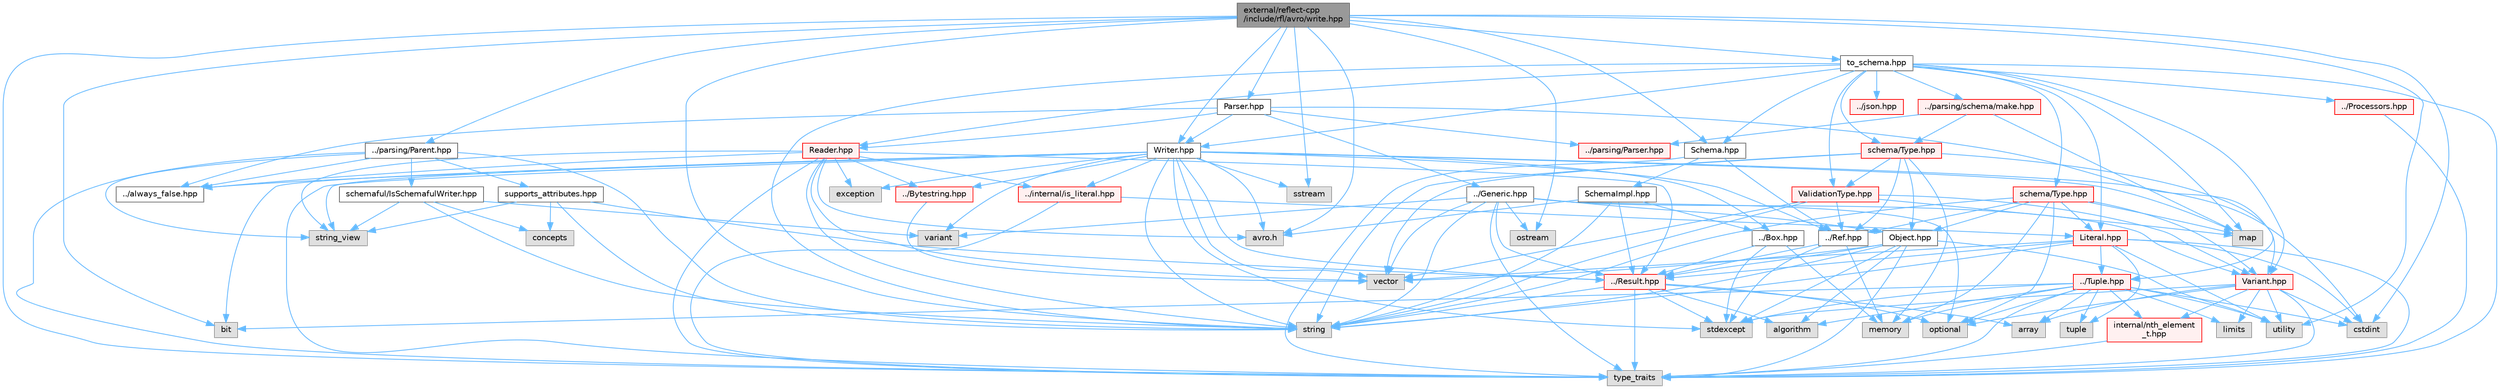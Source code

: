 digraph "external/reflect-cpp/include/rfl/avro/write.hpp"
{
 // LATEX_PDF_SIZE
  bgcolor="transparent";
  edge [fontname=Helvetica,fontsize=10,labelfontname=Helvetica,labelfontsize=10];
  node [fontname=Helvetica,fontsize=10,shape=box,height=0.2,width=0.4];
  Node1 [id="Node000001",label="external/reflect-cpp\l/include/rfl/avro/write.hpp",height=0.2,width=0.4,color="gray40", fillcolor="grey60", style="filled", fontcolor="black",tooltip=" "];
  Node1 -> Node2 [id="edge1_Node000001_Node000002",color="steelblue1",style="solid",tooltip=" "];
  Node2 [id="Node000002",label="avro.h",height=0.2,width=0.4,color="grey60", fillcolor="#E0E0E0", style="filled",tooltip=" "];
  Node1 -> Node3 [id="edge2_Node000001_Node000003",color="steelblue1",style="solid",tooltip=" "];
  Node3 [id="Node000003",label="bit",height=0.2,width=0.4,color="grey60", fillcolor="#E0E0E0", style="filled",tooltip=" "];
  Node1 -> Node4 [id="edge3_Node000001_Node000004",color="steelblue1",style="solid",tooltip=" "];
  Node4 [id="Node000004",label="cstdint",height=0.2,width=0.4,color="grey60", fillcolor="#E0E0E0", style="filled",tooltip=" "];
  Node1 -> Node5 [id="edge4_Node000001_Node000005",color="steelblue1",style="solid",tooltip=" "];
  Node5 [id="Node000005",label="ostream",height=0.2,width=0.4,color="grey60", fillcolor="#E0E0E0", style="filled",tooltip=" "];
  Node1 -> Node6 [id="edge5_Node000001_Node000006",color="steelblue1",style="solid",tooltip=" "];
  Node6 [id="Node000006",label="sstream",height=0.2,width=0.4,color="grey60", fillcolor="#E0E0E0", style="filled",tooltip=" "];
  Node1 -> Node7 [id="edge6_Node000001_Node000007",color="steelblue1",style="solid",tooltip=" "];
  Node7 [id="Node000007",label="string",height=0.2,width=0.4,color="grey60", fillcolor="#E0E0E0", style="filled",tooltip=" "];
  Node1 -> Node8 [id="edge7_Node000001_Node000008",color="steelblue1",style="solid",tooltip=" "];
  Node8 [id="Node000008",label="type_traits",height=0.2,width=0.4,color="grey60", fillcolor="#E0E0E0", style="filled",tooltip=" "];
  Node1 -> Node9 [id="edge8_Node000001_Node000009",color="steelblue1",style="solid",tooltip=" "];
  Node9 [id="Node000009",label="utility",height=0.2,width=0.4,color="grey60", fillcolor="#E0E0E0", style="filled",tooltip=" "];
  Node1 -> Node10 [id="edge9_Node000001_Node000010",color="steelblue1",style="solid",tooltip=" "];
  Node10 [id="Node000010",label="../parsing/Parent.hpp",height=0.2,width=0.4,color="grey40", fillcolor="white", style="filled",URL="$_parent_8hpp.html",tooltip=" "];
  Node10 -> Node7 [id="edge10_Node000010_Node000007",color="steelblue1",style="solid",tooltip=" "];
  Node10 -> Node11 [id="edge11_Node000010_Node000011",color="steelblue1",style="solid",tooltip=" "];
  Node11 [id="Node000011",label="string_view",height=0.2,width=0.4,color="grey60", fillcolor="#E0E0E0", style="filled",tooltip=" "];
  Node10 -> Node8 [id="edge12_Node000010_Node000008",color="steelblue1",style="solid",tooltip=" "];
  Node10 -> Node12 [id="edge13_Node000010_Node000012",color="steelblue1",style="solid",tooltip=" "];
  Node12 [id="Node000012",label="../always_false.hpp",height=0.2,width=0.4,color="grey40", fillcolor="white", style="filled",URL="$always__false_8hpp.html",tooltip=" "];
  Node10 -> Node13 [id="edge14_Node000010_Node000013",color="steelblue1",style="solid",tooltip=" "];
  Node13 [id="Node000013",label="schemaful/IsSchemafulWriter.hpp",height=0.2,width=0.4,color="grey40", fillcolor="white", style="filled",URL="$_is_schemaful_writer_8hpp.html",tooltip=" "];
  Node13 -> Node14 [id="edge15_Node000013_Node000014",color="steelblue1",style="solid",tooltip=" "];
  Node14 [id="Node000014",label="concepts",height=0.2,width=0.4,color="grey60", fillcolor="#E0E0E0", style="filled",tooltip=" "];
  Node13 -> Node7 [id="edge16_Node000013_Node000007",color="steelblue1",style="solid",tooltip=" "];
  Node13 -> Node11 [id="edge17_Node000013_Node000011",color="steelblue1",style="solid",tooltip=" "];
  Node13 -> Node15 [id="edge18_Node000013_Node000015",color="steelblue1",style="solid",tooltip=" "];
  Node15 [id="Node000015",label="variant",height=0.2,width=0.4,color="grey60", fillcolor="#E0E0E0", style="filled",tooltip=" "];
  Node10 -> Node16 [id="edge19_Node000010_Node000016",color="steelblue1",style="solid",tooltip=" "];
  Node16 [id="Node000016",label="supports_attributes.hpp",height=0.2,width=0.4,color="grey40", fillcolor="white", style="filled",URL="$supports__attributes_8hpp.html",tooltip=" "];
  Node16 -> Node14 [id="edge20_Node000016_Node000014",color="steelblue1",style="solid",tooltip=" "];
  Node16 -> Node7 [id="edge21_Node000016_Node000007",color="steelblue1",style="solid",tooltip=" "];
  Node16 -> Node11 [id="edge22_Node000016_Node000011",color="steelblue1",style="solid",tooltip=" "];
  Node16 -> Node17 [id="edge23_Node000016_Node000017",color="steelblue1",style="solid",tooltip=" "];
  Node17 [id="Node000017",label="../Result.hpp",height=0.2,width=0.4,color="red", fillcolor="#FFF0F0", style="filled",URL="$_result_8hpp.html",tooltip=" "];
  Node17 -> Node18 [id="edge24_Node000017_Node000018",color="steelblue1",style="solid",tooltip=" "];
  Node18 [id="Node000018",label="algorithm",height=0.2,width=0.4,color="grey60", fillcolor="#E0E0E0", style="filled",tooltip=" "];
  Node17 -> Node19 [id="edge25_Node000017_Node000019",color="steelblue1",style="solid",tooltip=" "];
  Node19 [id="Node000019",label="array",height=0.2,width=0.4,color="grey60", fillcolor="#E0E0E0", style="filled",tooltip=" "];
  Node17 -> Node23 [id="edge26_Node000017_Node000023",color="steelblue1",style="solid",tooltip=" "];
  Node23 [id="Node000023",label="optional",height=0.2,width=0.4,color="grey60", fillcolor="#E0E0E0", style="filled",tooltip=" "];
  Node17 -> Node24 [id="edge27_Node000017_Node000024",color="steelblue1",style="solid",tooltip=" "];
  Node24 [id="Node000024",label="stdexcept",height=0.2,width=0.4,color="grey60", fillcolor="#E0E0E0", style="filled",tooltip=" "];
  Node17 -> Node7 [id="edge28_Node000017_Node000007",color="steelblue1",style="solid",tooltip=" "];
  Node17 -> Node8 [id="edge29_Node000017_Node000008",color="steelblue1",style="solid",tooltip=" "];
  Node1 -> Node25 [id="edge30_Node000001_Node000025",color="steelblue1",style="solid",tooltip=" "];
  Node25 [id="Node000025",label="Parser.hpp",height=0.2,width=0.4,color="grey40", fillcolor="white", style="filled",URL="$avro_2_parser_8hpp.html",tooltip=" "];
  Node25 -> Node26 [id="edge31_Node000025_Node000026",color="steelblue1",style="solid",tooltip=" "];
  Node26 [id="Node000026",label="../Generic.hpp",height=0.2,width=0.4,color="grey40", fillcolor="white", style="filled",URL="$_generic_8hpp.html",tooltip=" "];
  Node26 -> Node23 [id="edge32_Node000026_Node000023",color="steelblue1",style="solid",tooltip=" "];
  Node26 -> Node5 [id="edge33_Node000026_Node000005",color="steelblue1",style="solid",tooltip=" "];
  Node26 -> Node7 [id="edge34_Node000026_Node000007",color="steelblue1",style="solid",tooltip=" "];
  Node26 -> Node8 [id="edge35_Node000026_Node000008",color="steelblue1",style="solid",tooltip=" "];
  Node26 -> Node15 [id="edge36_Node000026_Node000015",color="steelblue1",style="solid",tooltip=" "];
  Node26 -> Node27 [id="edge37_Node000026_Node000027",color="steelblue1",style="solid",tooltip=" "];
  Node27 [id="Node000027",label="vector",height=0.2,width=0.4,color="grey60", fillcolor="#E0E0E0", style="filled",tooltip=" "];
  Node26 -> Node28 [id="edge38_Node000026_Node000028",color="steelblue1",style="solid",tooltip=" "];
  Node28 [id="Node000028",label="Object.hpp",height=0.2,width=0.4,color="grey40", fillcolor="white", style="filled",URL="$_object_8hpp.html",tooltip=" "];
  Node28 -> Node18 [id="edge39_Node000028_Node000018",color="steelblue1",style="solid",tooltip=" "];
  Node28 -> Node24 [id="edge40_Node000028_Node000024",color="steelblue1",style="solid",tooltip=" "];
  Node28 -> Node7 [id="edge41_Node000028_Node000007",color="steelblue1",style="solid",tooltip=" "];
  Node28 -> Node8 [id="edge42_Node000028_Node000008",color="steelblue1",style="solid",tooltip=" "];
  Node28 -> Node9 [id="edge43_Node000028_Node000009",color="steelblue1",style="solid",tooltip=" "];
  Node28 -> Node27 [id="edge44_Node000028_Node000027",color="steelblue1",style="solid",tooltip=" "];
  Node28 -> Node17 [id="edge45_Node000028_Node000017",color="steelblue1",style="solid",tooltip=" "];
  Node26 -> Node17 [id="edge46_Node000026_Node000017",color="steelblue1",style="solid",tooltip=" "];
  Node26 -> Node29 [id="edge47_Node000026_Node000029",color="steelblue1",style="solid",tooltip=" "];
  Node29 [id="Node000029",label="Variant.hpp",height=0.2,width=0.4,color="red", fillcolor="#FFF0F0", style="filled",URL="$_variant_8hpp.html",tooltip=" "];
  Node29 -> Node19 [id="edge48_Node000029_Node000019",color="steelblue1",style="solid",tooltip=" "];
  Node29 -> Node4 [id="edge49_Node000029_Node000004",color="steelblue1",style="solid",tooltip=" "];
  Node29 -> Node30 [id="edge50_Node000029_Node000030",color="steelblue1",style="solid",tooltip=" "];
  Node30 [id="Node000030",label="limits",height=0.2,width=0.4,color="grey60", fillcolor="#E0E0E0", style="filled",tooltip=" "];
  Node29 -> Node23 [id="edge51_Node000029_Node000023",color="steelblue1",style="solid",tooltip=" "];
  Node29 -> Node24 [id="edge52_Node000029_Node000024",color="steelblue1",style="solid",tooltip=" "];
  Node29 -> Node8 [id="edge53_Node000029_Node000008",color="steelblue1",style="solid",tooltip=" "];
  Node29 -> Node9 [id="edge54_Node000029_Node000009",color="steelblue1",style="solid",tooltip=" "];
  Node29 -> Node32 [id="edge55_Node000029_Node000032",color="steelblue1",style="solid",tooltip=" "];
  Node32 [id="Node000032",label="internal/nth_element\l_t.hpp",height=0.2,width=0.4,color="red", fillcolor="#FFF0F0", style="filled",URL="$nth__element__t_8hpp.html",tooltip=" "];
  Node32 -> Node8 [id="edge56_Node000032_Node000008",color="steelblue1",style="solid",tooltip=" "];
  Node25 -> Node39 [id="edge57_Node000025_Node000039",color="steelblue1",style="solid",tooltip=" "];
  Node39 [id="Node000039",label="../Tuple.hpp",height=0.2,width=0.4,color="red", fillcolor="#FFF0F0", style="filled",URL="$_tuple_8hpp.html",tooltip=" "];
  Node39 -> Node18 [id="edge58_Node000039_Node000018",color="steelblue1",style="solid",tooltip=" "];
  Node39 -> Node19 [id="edge59_Node000039_Node000019",color="steelblue1",style="solid",tooltip=" "];
  Node39 -> Node3 [id="edge60_Node000039_Node000003",color="steelblue1",style="solid",tooltip=" "];
  Node39 -> Node4 [id="edge61_Node000039_Node000004",color="steelblue1",style="solid",tooltip=" "];
  Node39 -> Node30 [id="edge62_Node000039_Node000030",color="steelblue1",style="solid",tooltip=" "];
  Node39 -> Node40 [id="edge63_Node000039_Node000040",color="steelblue1",style="solid",tooltip=" "];
  Node40 [id="Node000040",label="memory",height=0.2,width=0.4,color="grey60", fillcolor="#E0E0E0", style="filled",tooltip=" "];
  Node39 -> Node23 [id="edge64_Node000039_Node000023",color="steelblue1",style="solid",tooltip=" "];
  Node39 -> Node24 [id="edge65_Node000039_Node000024",color="steelblue1",style="solid",tooltip=" "];
  Node39 -> Node34 [id="edge66_Node000039_Node000034",color="steelblue1",style="solid",tooltip=" "];
  Node34 [id="Node000034",label="tuple",height=0.2,width=0.4,color="grey60", fillcolor="#E0E0E0", style="filled",tooltip=" "];
  Node39 -> Node8 [id="edge67_Node000039_Node000008",color="steelblue1",style="solid",tooltip=" "];
  Node39 -> Node9 [id="edge68_Node000039_Node000009",color="steelblue1",style="solid",tooltip=" "];
  Node39 -> Node32 [id="edge69_Node000039_Node000032",color="steelblue1",style="solid",tooltip=" "];
  Node25 -> Node12 [id="edge70_Node000025_Node000012",color="steelblue1",style="solid",tooltip=" "];
  Node25 -> Node42 [id="edge71_Node000025_Node000042",color="steelblue1",style="solid",tooltip=" "];
  Node42 [id="Node000042",label="../parsing/Parser.hpp",height=0.2,width=0.4,color="red", fillcolor="#FFF0F0", style="filled",URL="$parsing_2_parser_8hpp.html",tooltip=" "];
  Node25 -> Node245 [id="edge72_Node000025_Node000245",color="steelblue1",style="solid",tooltip=" "];
  Node245 [id="Node000245",label="Reader.hpp",height=0.2,width=0.4,color="red", fillcolor="#FFF0F0", style="filled",URL="$avro_2_reader_8hpp.html",tooltip=" "];
  Node245 -> Node2 [id="edge73_Node000245_Node000002",color="steelblue1",style="solid",tooltip=" "];
  Node245 -> Node246 [id="edge74_Node000245_Node000246",color="steelblue1",style="solid",tooltip=" "];
  Node246 [id="Node000246",label="exception",height=0.2,width=0.4,color="grey60", fillcolor="#E0E0E0", style="filled",tooltip=" "];
  Node245 -> Node7 [id="edge75_Node000245_Node000007",color="steelblue1",style="solid",tooltip=" "];
  Node245 -> Node11 [id="edge76_Node000245_Node000011",color="steelblue1",style="solid",tooltip=" "];
  Node245 -> Node8 [id="edge77_Node000245_Node000008",color="steelblue1",style="solid",tooltip=" "];
  Node245 -> Node27 [id="edge78_Node000245_Node000027",color="steelblue1",style="solid",tooltip=" "];
  Node245 -> Node71 [id="edge79_Node000245_Node000071",color="steelblue1",style="solid",tooltip=" "];
  Node71 [id="Node000071",label="../Bytestring.hpp",height=0.2,width=0.4,color="red", fillcolor="#FFF0F0", style="filled",URL="$_bytestring_8hpp.html",tooltip=" "];
  Node71 -> Node27 [id="edge80_Node000071_Node000027",color="steelblue1",style="solid",tooltip=" "];
  Node245 -> Node17 [id="edge81_Node000245_Node000017",color="steelblue1",style="solid",tooltip=" "];
  Node245 -> Node12 [id="edge82_Node000245_Node000012",color="steelblue1",style="solid",tooltip=" "];
  Node245 -> Node148 [id="edge83_Node000245_Node000148",color="steelblue1",style="solid",tooltip=" "];
  Node148 [id="Node000148",label="../internal/is_literal.hpp",height=0.2,width=0.4,color="red", fillcolor="#FFF0F0", style="filled",URL="$is__literal_8hpp.html",tooltip=" "];
  Node148 -> Node8 [id="edge84_Node000148_Node000008",color="steelblue1",style="solid",tooltip=" "];
  Node148 -> Node78 [id="edge85_Node000148_Node000078",color="steelblue1",style="solid",tooltip=" "];
  Node78 [id="Node000078",label="Literal.hpp",height=0.2,width=0.4,color="red", fillcolor="#FFF0F0", style="filled",URL="$_literal_8hpp.html",tooltip=" "];
  Node78 -> Node4 [id="edge86_Node000078_Node000004",color="steelblue1",style="solid",tooltip=" "];
  Node78 -> Node7 [id="edge87_Node000078_Node000007",color="steelblue1",style="solid",tooltip=" "];
  Node78 -> Node34 [id="edge88_Node000078_Node000034",color="steelblue1",style="solid",tooltip=" "];
  Node78 -> Node8 [id="edge89_Node000078_Node000008",color="steelblue1",style="solid",tooltip=" "];
  Node78 -> Node9 [id="edge90_Node000078_Node000009",color="steelblue1",style="solid",tooltip=" "];
  Node78 -> Node27 [id="edge91_Node000078_Node000027",color="steelblue1",style="solid",tooltip=" "];
  Node78 -> Node17 [id="edge92_Node000078_Node000017",color="steelblue1",style="solid",tooltip=" "];
  Node78 -> Node39 [id="edge93_Node000078_Node000039",color="steelblue1",style="solid",tooltip=" "];
  Node25 -> Node247 [id="edge94_Node000025_Node000247",color="steelblue1",style="solid",tooltip=" "];
  Node247 [id="Node000247",label="Writer.hpp",height=0.2,width=0.4,color="grey40", fillcolor="white", style="filled",URL="$avro_2_writer_8hpp.html",tooltip=" "];
  Node247 -> Node2 [id="edge95_Node000247_Node000002",color="steelblue1",style="solid",tooltip=" "];
  Node247 -> Node3 [id="edge96_Node000247_Node000003",color="steelblue1",style="solid",tooltip=" "];
  Node247 -> Node4 [id="edge97_Node000247_Node000004",color="steelblue1",style="solid",tooltip=" "];
  Node247 -> Node246 [id="edge98_Node000247_Node000246",color="steelblue1",style="solid",tooltip=" "];
  Node247 -> Node44 [id="edge99_Node000247_Node000044",color="steelblue1",style="solid",tooltip=" "];
  Node44 [id="Node000044",label="map",height=0.2,width=0.4,color="grey60", fillcolor="#E0E0E0", style="filled",tooltip=" "];
  Node247 -> Node6 [id="edge100_Node000247_Node000006",color="steelblue1",style="solid",tooltip=" "];
  Node247 -> Node24 [id="edge101_Node000247_Node000024",color="steelblue1",style="solid",tooltip=" "];
  Node247 -> Node7 [id="edge102_Node000247_Node000007",color="steelblue1",style="solid",tooltip=" "];
  Node247 -> Node11 [id="edge103_Node000247_Node000011",color="steelblue1",style="solid",tooltip=" "];
  Node247 -> Node8 [id="edge104_Node000247_Node000008",color="steelblue1",style="solid",tooltip=" "];
  Node247 -> Node15 [id="edge105_Node000247_Node000015",color="steelblue1",style="solid",tooltip=" "];
  Node247 -> Node27 [id="edge106_Node000247_Node000027",color="steelblue1",style="solid",tooltip=" "];
  Node247 -> Node68 [id="edge107_Node000247_Node000068",color="steelblue1",style="solid",tooltip=" "];
  Node68 [id="Node000068",label="../Box.hpp",height=0.2,width=0.4,color="grey40", fillcolor="white", style="filled",URL="$_box_8hpp.html",tooltip=" "];
  Node68 -> Node40 [id="edge108_Node000068_Node000040",color="steelblue1",style="solid",tooltip=" "];
  Node68 -> Node24 [id="edge109_Node000068_Node000024",color="steelblue1",style="solid",tooltip=" "];
  Node68 -> Node17 [id="edge110_Node000068_Node000017",color="steelblue1",style="solid",tooltip=" "];
  Node247 -> Node71 [id="edge111_Node000247_Node000071",color="steelblue1",style="solid",tooltip=" "];
  Node247 -> Node45 [id="edge112_Node000247_Node000045",color="steelblue1",style="solid",tooltip=" "];
  Node45 [id="Node000045",label="../Ref.hpp",height=0.2,width=0.4,color="grey40", fillcolor="white", style="filled",URL="$_ref_8hpp.html",tooltip=" "];
  Node45 -> Node40 [id="edge113_Node000045_Node000040",color="steelblue1",style="solid",tooltip=" "];
  Node45 -> Node24 [id="edge114_Node000045_Node000024",color="steelblue1",style="solid",tooltip=" "];
  Node45 -> Node17 [id="edge115_Node000045_Node000017",color="steelblue1",style="solid",tooltip=" "];
  Node247 -> Node17 [id="edge116_Node000247_Node000017",color="steelblue1",style="solid",tooltip=" "];
  Node247 -> Node12 [id="edge117_Node000247_Node000012",color="steelblue1",style="solid",tooltip=" "];
  Node247 -> Node148 [id="edge118_Node000247_Node000148",color="steelblue1",style="solid",tooltip=" "];
  Node1 -> Node248 [id="edge119_Node000001_Node000248",color="steelblue1",style="solid",tooltip=" "];
  Node248 [id="Node000248",label="Schema.hpp",height=0.2,width=0.4,color="grey40", fillcolor="white", style="filled",URL="$avro_2_schema_8hpp.html",tooltip=" "];
  Node248 -> Node8 [id="edge120_Node000248_Node000008",color="steelblue1",style="solid",tooltip=" "];
  Node248 -> Node45 [id="edge121_Node000248_Node000045",color="steelblue1",style="solid",tooltip=" "];
  Node248 -> Node249 [id="edge122_Node000248_Node000249",color="steelblue1",style="solid",tooltip=" "];
  Node249 [id="Node000249",label="SchemaImpl.hpp",height=0.2,width=0.4,color="grey40", fillcolor="white", style="filled",URL="$avro_2_schema_impl_8hpp.html",tooltip=" "];
  Node249 -> Node2 [id="edge123_Node000249_Node000002",color="steelblue1",style="solid",tooltip=" "];
  Node249 -> Node7 [id="edge124_Node000249_Node000007",color="steelblue1",style="solid",tooltip=" "];
  Node249 -> Node68 [id="edge125_Node000249_Node000068",color="steelblue1",style="solid",tooltip=" "];
  Node249 -> Node17 [id="edge126_Node000249_Node000017",color="steelblue1",style="solid",tooltip=" "];
  Node1 -> Node247 [id="edge127_Node000001_Node000247",color="steelblue1",style="solid",tooltip=" "];
  Node1 -> Node250 [id="edge128_Node000001_Node000250",color="steelblue1",style="solid",tooltip=" "];
  Node250 [id="Node000250",label="to_schema.hpp",height=0.2,width=0.4,color="grey40", fillcolor="white", style="filled",URL="$avro_2to__schema_8hpp.html",tooltip=" "];
  Node250 -> Node44 [id="edge129_Node000250_Node000044",color="steelblue1",style="solid",tooltip=" "];
  Node250 -> Node7 [id="edge130_Node000250_Node000007",color="steelblue1",style="solid",tooltip=" "];
  Node250 -> Node8 [id="edge131_Node000250_Node000008",color="steelblue1",style="solid",tooltip=" "];
  Node250 -> Node78 [id="edge132_Node000250_Node000078",color="steelblue1",style="solid",tooltip=" "];
  Node250 -> Node156 [id="edge133_Node000250_Node000156",color="steelblue1",style="solid",tooltip=" "];
  Node156 [id="Node000156",label="../Processors.hpp",height=0.2,width=0.4,color="red", fillcolor="#FFF0F0", style="filled",URL="$_processors_8hpp.html",tooltip=" "];
  Node156 -> Node8 [id="edge134_Node000156_Node000008",color="steelblue1",style="solid",tooltip=" "];
  Node250 -> Node29 [id="edge135_Node000250_Node000029",color="steelblue1",style="solid",tooltip=" "];
  Node250 -> Node251 [id="edge136_Node000250_Node000251",color="steelblue1",style="solid",tooltip=" "];
  Node251 [id="Node000251",label="../json.hpp",height=0.2,width=0.4,color="red", fillcolor="#FFF0F0", style="filled",URL="$reflect-cpp_2include_2rfl_2json_8hpp.html",tooltip=" "];
  Node250 -> Node65 [id="edge137_Node000250_Node000065",color="steelblue1",style="solid",tooltip=" "];
  Node65 [id="Node000065",label="schema/Type.hpp",height=0.2,width=0.4,color="red", fillcolor="#FFF0F0", style="filled",URL="$parsing_2schema_2_type_8hpp.html",tooltip=" "];
  Node65 -> Node40 [id="edge138_Node000065_Node000040",color="steelblue1",style="solid",tooltip=" "];
  Node65 -> Node7 [id="edge139_Node000065_Node000007",color="steelblue1",style="solid",tooltip=" "];
  Node65 -> Node27 [id="edge140_Node000065_Node000027",color="steelblue1",style="solid",tooltip=" "];
  Node65 -> Node28 [id="edge141_Node000065_Node000028",color="steelblue1",style="solid",tooltip=" "];
  Node65 -> Node45 [id="edge142_Node000065_Node000045",color="steelblue1",style="solid",tooltip=" "];
  Node65 -> Node29 [id="edge143_Node000065_Node000029",color="steelblue1",style="solid",tooltip=" "];
  Node65 -> Node66 [id="edge144_Node000065_Node000066",color="steelblue1",style="solid",tooltip=" "];
  Node66 [id="Node000066",label="ValidationType.hpp",height=0.2,width=0.4,color="red", fillcolor="#FFF0F0", style="filled",URL="$_validation_type_8hpp.html",tooltip=" "];
  Node66 -> Node44 [id="edge145_Node000066_Node000044",color="steelblue1",style="solid",tooltip=" "];
  Node66 -> Node7 [id="edge146_Node000066_Node000007",color="steelblue1",style="solid",tooltip=" "];
  Node66 -> Node27 [id="edge147_Node000066_Node000027",color="steelblue1",style="solid",tooltip=" "];
  Node66 -> Node45 [id="edge148_Node000066_Node000045",color="steelblue1",style="solid",tooltip=" "];
  Node66 -> Node29 [id="edge149_Node000066_Node000029",color="steelblue1",style="solid",tooltip=" "];
  Node250 -> Node66 [id="edge150_Node000250_Node000066",color="steelblue1",style="solid",tooltip=" "];
  Node250 -> Node456 [id="edge151_Node000250_Node000456",color="steelblue1",style="solid",tooltip=" "];
  Node456 [id="Node000456",label="../parsing/schema/make.hpp",height=0.2,width=0.4,color="red", fillcolor="#FFF0F0", style="filled",URL="$make_8hpp.html",tooltip=" "];
  Node456 -> Node44 [id="edge152_Node000456_Node000044",color="steelblue1",style="solid",tooltip=" "];
  Node456 -> Node42 [id="edge153_Node000456_Node000042",color="steelblue1",style="solid",tooltip=" "];
  Node456 -> Node65 [id="edge154_Node000456_Node000065",color="steelblue1",style="solid",tooltip=" "];
  Node250 -> Node245 [id="edge155_Node000250_Node000245",color="steelblue1",style="solid",tooltip=" "];
  Node250 -> Node248 [id="edge156_Node000250_Node000248",color="steelblue1",style="solid",tooltip=" "];
  Node250 -> Node247 [id="edge157_Node000250_Node000247",color="steelblue1",style="solid",tooltip=" "];
  Node250 -> Node460 [id="edge158_Node000250_Node000460",color="steelblue1",style="solid",tooltip=" "];
  Node460 [id="Node000460",label="schema/Type.hpp",height=0.2,width=0.4,color="red", fillcolor="#FFF0F0", style="filled",URL="$avro_2schema_2_type_8hpp.html",tooltip=" "];
  Node460 -> Node44 [id="edge159_Node000460_Node000044",color="steelblue1",style="solid",tooltip=" "];
  Node460 -> Node40 [id="edge160_Node000460_Node000040",color="steelblue1",style="solid",tooltip=" "];
  Node460 -> Node23 [id="edge161_Node000460_Node000023",color="steelblue1",style="solid",tooltip=" "];
  Node460 -> Node7 [id="edge162_Node000460_Node000007",color="steelblue1",style="solid",tooltip=" "];
  Node460 -> Node78 [id="edge163_Node000460_Node000078",color="steelblue1",style="solid",tooltip=" "];
  Node460 -> Node28 [id="edge164_Node000460_Node000028",color="steelblue1",style="solid",tooltip=" "];
  Node460 -> Node45 [id="edge165_Node000460_Node000045",color="steelblue1",style="solid",tooltip=" "];
  Node460 -> Node29 [id="edge166_Node000460_Node000029",color="steelblue1",style="solid",tooltip=" "];
}
